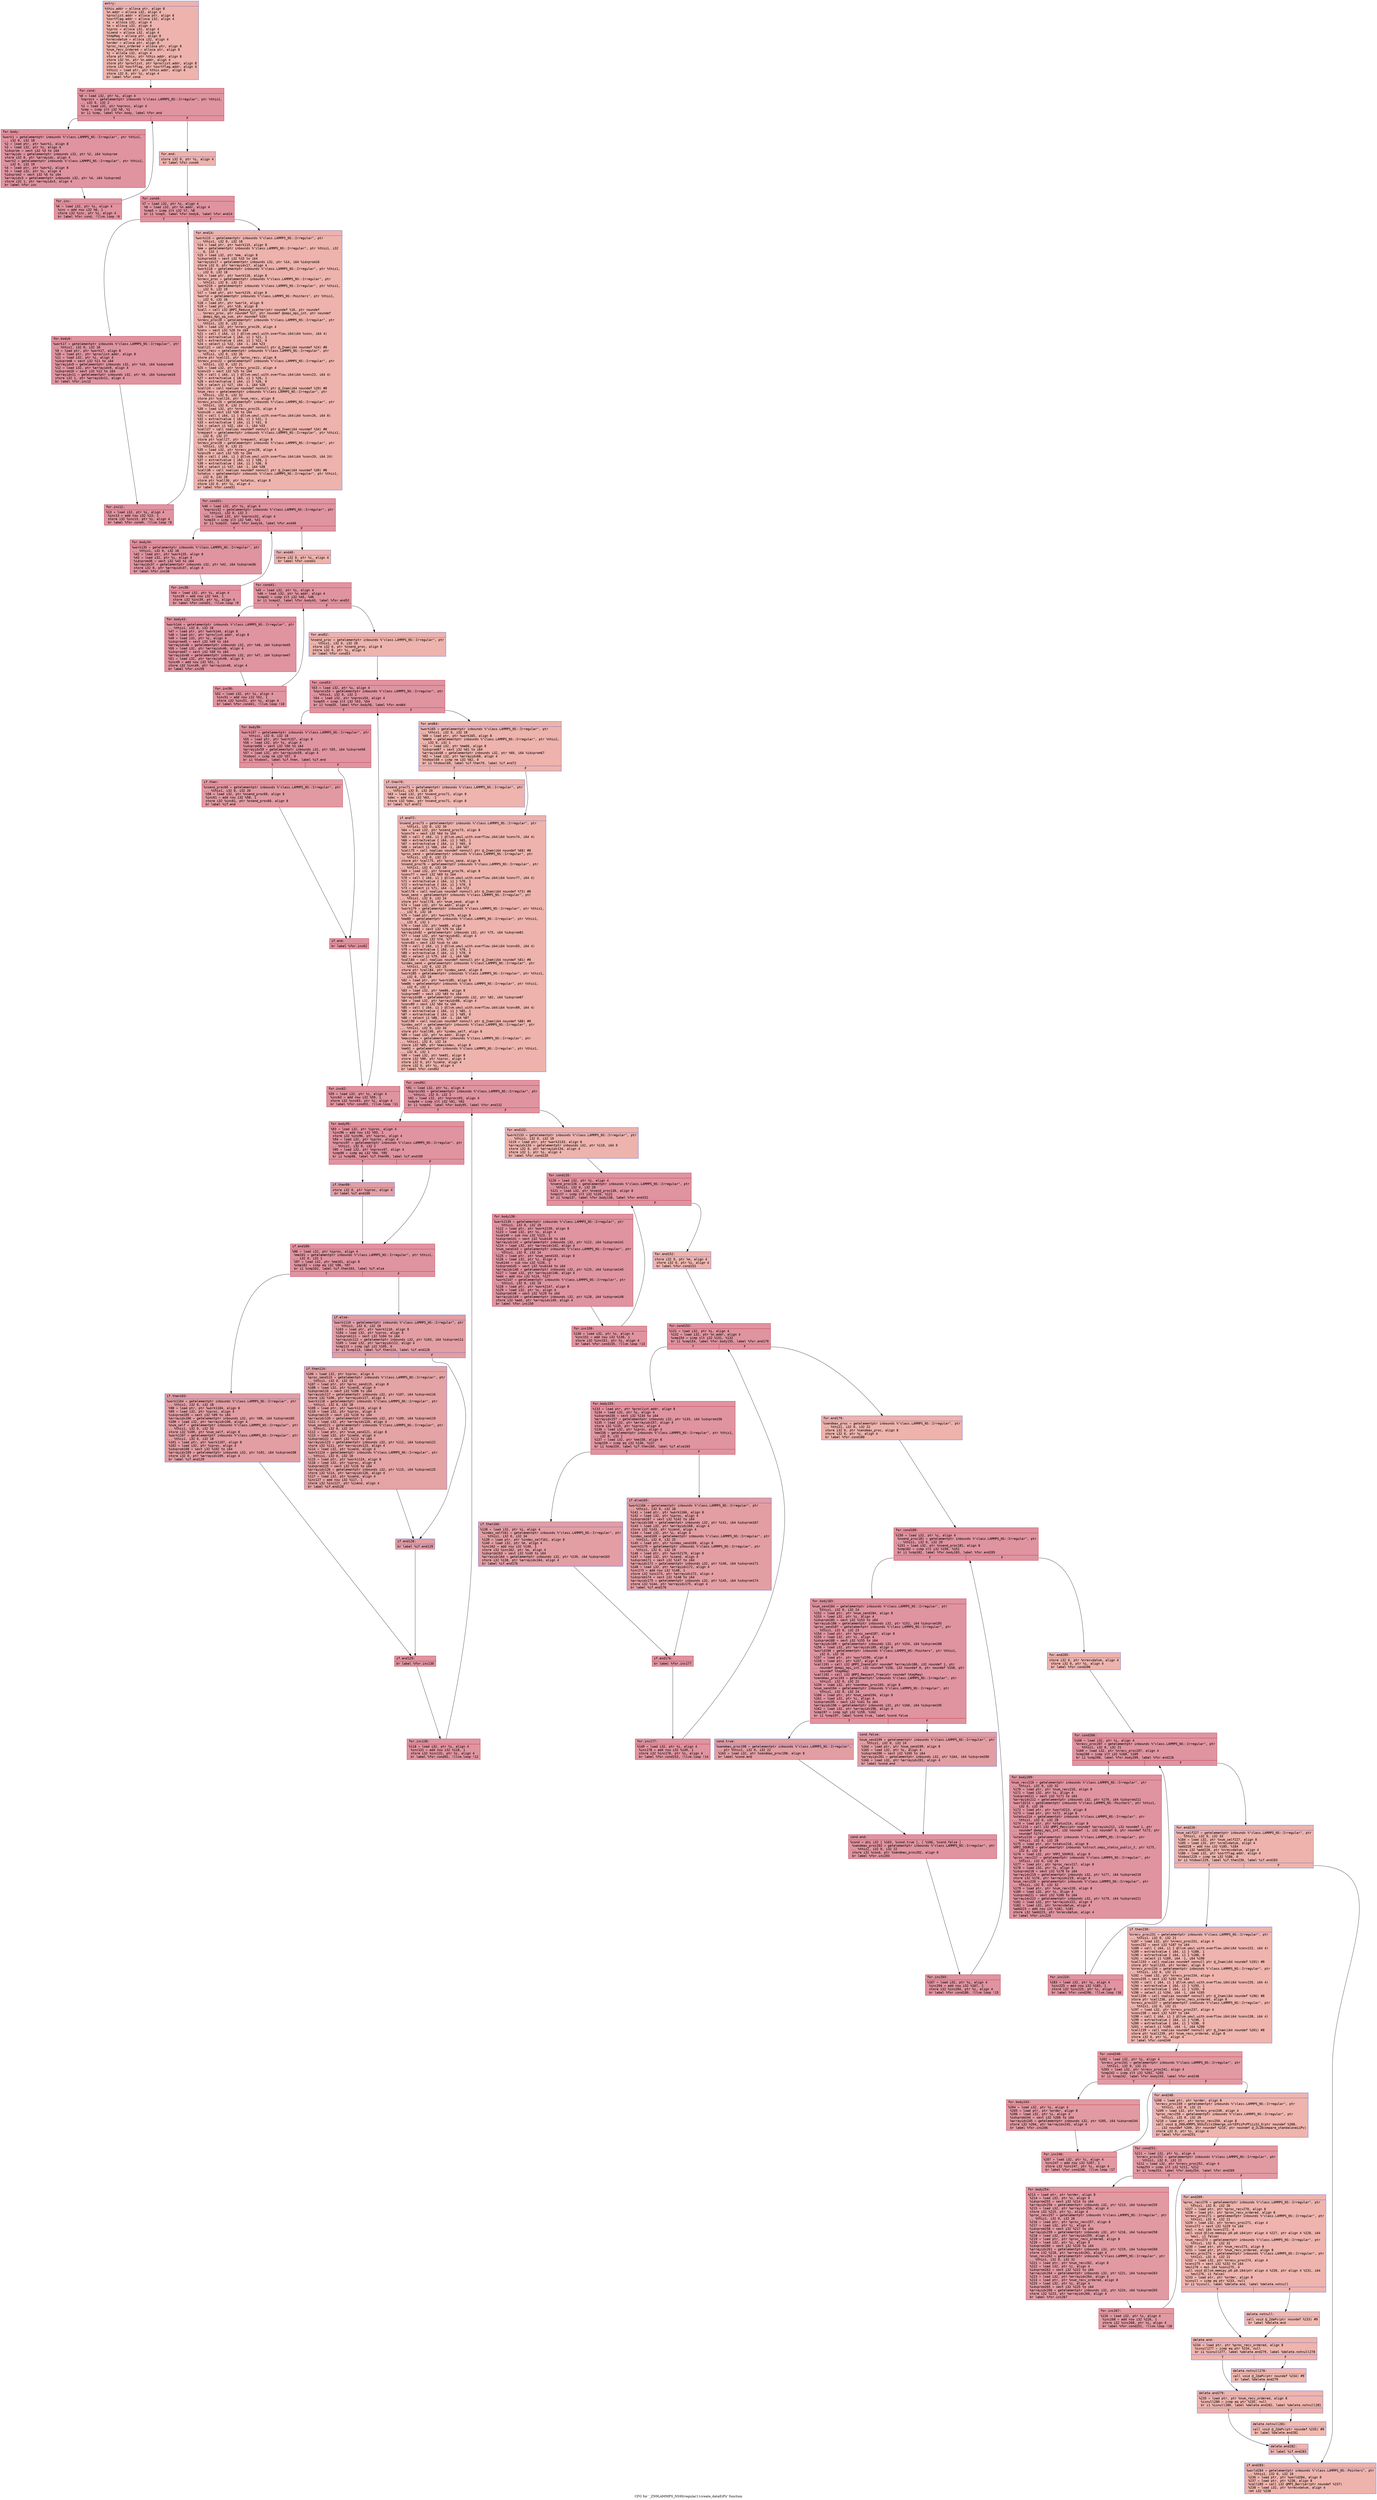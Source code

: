 digraph "CFG for '_ZN9LAMMPS_NS9Irregular11create_dataEiPii' function" {
	label="CFG for '_ZN9LAMMPS_NS9Irregular11create_dataEiPii' function";

	Node0x561dd3eb5b80 [shape=record,color="#3d50c3ff", style=filled, fillcolor="#d6524470" fontname="Courier",label="{entry:\l|  %this.addr = alloca ptr, align 8\l  %n.addr = alloca i32, align 4\l  %proclist.addr = alloca ptr, align 8\l  %sortflag.addr = alloca i32, align 4\l  %i = alloca i32, align 4\l  %m = alloca i32, align 4\l  %iproc = alloca i32, align 4\l  %isend = alloca i32, align 4\l  %tmpReq = alloca ptr, align 8\l  %nrecvdatum = alloca i32, align 4\l  %order = alloca ptr, align 8\l  %proc_recv_ordered = alloca ptr, align 8\l  %num_recv_ordered = alloca ptr, align 8\l  %j = alloca i32, align 4\l  store ptr %this, ptr %this.addr, align 8\l  store i32 %n, ptr %n.addr, align 4\l  store ptr %proclist, ptr %proclist.addr, align 8\l  store i32 %sortflag, ptr %sortflag.addr, align 4\l  %this1 = load ptr, ptr %this.addr, align 8\l  store i32 0, ptr %i, align 4\l  br label %for.cond\l}"];
	Node0x561dd3eb5b80 -> Node0x561dd3eb6700[tooltip="entry -> for.cond\nProbability 100.00%" ];
	Node0x561dd3eb6700 [shape=record,color="#b70d28ff", style=filled, fillcolor="#b70d2870" fontname="Courier",label="{for.cond:\l|  %0 = load i32, ptr %i, align 4\l  %nprocs = getelementptr inbounds %\"class.LAMMPS_NS::Irregular\", ptr %this1,\l... i32 0, i32 2\l  %1 = load i32, ptr %nprocs, align 4\l  %cmp = icmp slt i32 %0, %1\l  br i1 %cmp, label %for.body, label %for.end\l|{<s0>T|<s1>F}}"];
	Node0x561dd3eb6700:s0 -> Node0x561dd3eb6a80[tooltip="for.cond -> for.body\nProbability 96.88%" ];
	Node0x561dd3eb6700:s1 -> Node0x561dd3eb6ad0[tooltip="for.cond -> for.end\nProbability 3.12%" ];
	Node0x561dd3eb6a80 [shape=record,color="#b70d28ff", style=filled, fillcolor="#b70d2870" fontname="Courier",label="{for.body:\l|  %work1 = getelementptr inbounds %\"class.LAMMPS_NS::Irregular\", ptr %this1,\l... i32 0, i32 18\l  %2 = load ptr, ptr %work1, align 8\l  %3 = load i32, ptr %i, align 4\l  %idxprom = sext i32 %3 to i64\l  %arrayidx = getelementptr inbounds i32, ptr %2, i64 %idxprom\l  store i32 0, ptr %arrayidx, align 4\l  %work2 = getelementptr inbounds %\"class.LAMMPS_NS::Irregular\", ptr %this1,\l... i32 0, i32 19\l  %4 = load ptr, ptr %work2, align 8\l  %5 = load i32, ptr %i, align 4\l  %idxprom2 = sext i32 %5 to i64\l  %arrayidx3 = getelementptr inbounds i32, ptr %4, i64 %idxprom2\l  store i32 1, ptr %arrayidx3, align 4\l  br label %for.inc\l}"];
	Node0x561dd3eb6a80 -> Node0x561dd3eb7550[tooltip="for.body -> for.inc\nProbability 100.00%" ];
	Node0x561dd3eb7550 [shape=record,color="#b70d28ff", style=filled, fillcolor="#b70d2870" fontname="Courier",label="{for.inc:\l|  %6 = load i32, ptr %i, align 4\l  %inc = add nsw i32 %6, 1\l  store i32 %inc, ptr %i, align 4\l  br label %for.cond, !llvm.loop !6\l}"];
	Node0x561dd3eb7550 -> Node0x561dd3eb6700[tooltip="for.inc -> for.cond\nProbability 100.00%" ];
	Node0x561dd3eb6ad0 [shape=record,color="#3d50c3ff", style=filled, fillcolor="#d6524470" fontname="Courier",label="{for.end:\l|  store i32 0, ptr %i, align 4\l  br label %for.cond4\l}"];
	Node0x561dd3eb6ad0 -> Node0x561dd3eb7a20[tooltip="for.end -> for.cond4\nProbability 100.00%" ];
	Node0x561dd3eb7a20 [shape=record,color="#b70d28ff", style=filled, fillcolor="#b70d2870" fontname="Courier",label="{for.cond4:\l|  %7 = load i32, ptr %i, align 4\l  %8 = load i32, ptr %n.addr, align 4\l  %cmp5 = icmp slt i32 %7, %8\l  br i1 %cmp5, label %for.body6, label %for.end14\l|{<s0>T|<s1>F}}"];
	Node0x561dd3eb7a20:s0 -> Node0x561dd3eb7cc0[tooltip="for.cond4 -> for.body6\nProbability 96.88%" ];
	Node0x561dd3eb7a20:s1 -> Node0x561dd3eb7d40[tooltip="for.cond4 -> for.end14\nProbability 3.12%" ];
	Node0x561dd3eb7cc0 [shape=record,color="#b70d28ff", style=filled, fillcolor="#b70d2870" fontname="Courier",label="{for.body6:\l|  %work17 = getelementptr inbounds %\"class.LAMMPS_NS::Irregular\", ptr\l... %this1, i32 0, i32 18\l  %9 = load ptr, ptr %work17, align 8\l  %10 = load ptr, ptr %proclist.addr, align 8\l  %11 = load i32, ptr %i, align 4\l  %idxprom8 = sext i32 %11 to i64\l  %arrayidx9 = getelementptr inbounds i32, ptr %10, i64 %idxprom8\l  %12 = load i32, ptr %arrayidx9, align 4\l  %idxprom10 = sext i32 %12 to i64\l  %arrayidx11 = getelementptr inbounds i32, ptr %9, i64 %idxprom10\l  store i32 1, ptr %arrayidx11, align 4\l  br label %for.inc12\l}"];
	Node0x561dd3eb7cc0 -> Node0x561dd3eb84d0[tooltip="for.body6 -> for.inc12\nProbability 100.00%" ];
	Node0x561dd3eb84d0 [shape=record,color="#b70d28ff", style=filled, fillcolor="#b70d2870" fontname="Courier",label="{for.inc12:\l|  %13 = load i32, ptr %i, align 4\l  %inc13 = add nsw i32 %13, 1\l  store i32 %inc13, ptr %i, align 4\l  br label %for.cond4, !llvm.loop !8\l}"];
	Node0x561dd3eb84d0 -> Node0x561dd3eb7a20[tooltip="for.inc12 -> for.cond4\nProbability 100.00%" ];
	Node0x561dd3eb7d40 [shape=record,color="#3d50c3ff", style=filled, fillcolor="#d6524470" fontname="Courier",label="{for.end14:\l|  %work115 = getelementptr inbounds %\"class.LAMMPS_NS::Irregular\", ptr\l... %this1, i32 0, i32 18\l  %14 = load ptr, ptr %work115, align 8\l  %me = getelementptr inbounds %\"class.LAMMPS_NS::Irregular\", ptr %this1, i32\l... 0, i32 1\l  %15 = load i32, ptr %me, align 8\l  %idxprom16 = sext i32 %15 to i64\l  %arrayidx17 = getelementptr inbounds i32, ptr %14, i64 %idxprom16\l  store i32 0, ptr %arrayidx17, align 4\l  %work118 = getelementptr inbounds %\"class.LAMMPS_NS::Irregular\", ptr %this1,\l... i32 0, i32 18\l  %16 = load ptr, ptr %work118, align 8\l  %nrecv_proc = getelementptr inbounds %\"class.LAMMPS_NS::Irregular\", ptr\l... %this1, i32 0, i32 21\l  %work219 = getelementptr inbounds %\"class.LAMMPS_NS::Irregular\", ptr %this1,\l... i32 0, i32 19\l  %17 = load ptr, ptr %work219, align 8\l  %world = getelementptr inbounds %\"class.LAMMPS_NS::Pointers\", ptr %this1,\l... i32 0, i32 16\l  %18 = load ptr, ptr %world, align 8\l  %19 = load ptr, ptr %18, align 8\l  %call = call i32 @MPI_Reduce_scatter(ptr noundef %16, ptr noundef\l... %nrecv_proc, ptr noundef %17, ptr noundef @ompi_mpi_int, ptr noundef\l... @ompi_mpi_op_sum, ptr noundef %19)\l  %nrecv_proc20 = getelementptr inbounds %\"class.LAMMPS_NS::Irregular\", ptr\l... %this1, i32 0, i32 21\l  %20 = load i32, ptr %nrecv_proc20, align 4\l  %conv = sext i32 %20 to i64\l  %21 = call \{ i64, i1 \} @llvm.umul.with.overflow.i64(i64 %conv, i64 4)\l  %22 = extractvalue \{ i64, i1 \} %21, 1\l  %23 = extractvalue \{ i64, i1 \} %21, 0\l  %24 = select i1 %22, i64 -1, i64 %23\l  %call21 = call noalias noundef nonnull ptr @_Znam(i64 noundef %24) #8\l  %proc_recv = getelementptr inbounds %\"class.LAMMPS_NS::Irregular\", ptr\l... %this1, i32 0, i32 26\l  store ptr %call21, ptr %proc_recv, align 8\l  %nrecv_proc22 = getelementptr inbounds %\"class.LAMMPS_NS::Irregular\", ptr\l... %this1, i32 0, i32 21\l  %25 = load i32, ptr %nrecv_proc22, align 4\l  %conv23 = sext i32 %25 to i64\l  %26 = call \{ i64, i1 \} @llvm.umul.with.overflow.i64(i64 %conv23, i64 4)\l  %27 = extractvalue \{ i64, i1 \} %26, 1\l  %28 = extractvalue \{ i64, i1 \} %26, 0\l  %29 = select i1 %27, i64 -1, i64 %28\l  %call24 = call noalias noundef nonnull ptr @_Znam(i64 noundef %29) #8\l  %num_recv = getelementptr inbounds %\"class.LAMMPS_NS::Irregular\", ptr\l... %this1, i32 0, i32 32\l  store ptr %call24, ptr %num_recv, align 8\l  %nrecv_proc25 = getelementptr inbounds %\"class.LAMMPS_NS::Irregular\", ptr\l... %this1, i32 0, i32 21\l  %30 = load i32, ptr %nrecv_proc25, align 4\l  %conv26 = sext i32 %30 to i64\l  %31 = call \{ i64, i1 \} @llvm.umul.with.overflow.i64(i64 %conv26, i64 8)\l  %32 = extractvalue \{ i64, i1 \} %31, 1\l  %33 = extractvalue \{ i64, i1 \} %31, 0\l  %34 = select i1 %32, i64 -1, i64 %33\l  %call27 = call noalias noundef nonnull ptr @_Znam(i64 noundef %34) #8\l  %request = getelementptr inbounds %\"class.LAMMPS_NS::Irregular\", ptr %this1,\l... i32 0, i32 27\l  store ptr %call27, ptr %request, align 8\l  %nrecv_proc28 = getelementptr inbounds %\"class.LAMMPS_NS::Irregular\", ptr\l... %this1, i32 0, i32 21\l  %35 = load i32, ptr %nrecv_proc28, align 4\l  %conv29 = sext i32 %35 to i64\l  %36 = call \{ i64, i1 \} @llvm.umul.with.overflow.i64(i64 %conv29, i64 24)\l  %37 = extractvalue \{ i64, i1 \} %36, 1\l  %38 = extractvalue \{ i64, i1 \} %36, 0\l  %39 = select i1 %37, i64 -1, i64 %38\l  %call30 = call noalias noundef nonnull ptr @_Znam(i64 noundef %39) #8\l  %status = getelementptr inbounds %\"class.LAMMPS_NS::Irregular\", ptr %this1,\l... i32 0, i32 28\l  store ptr %call30, ptr %status, align 8\l  store i32 0, ptr %i, align 4\l  br label %for.cond31\l}"];
	Node0x561dd3eb7d40 -> Node0x561dd3ebb4a0[tooltip="for.end14 -> for.cond31\nProbability 100.00%" ];
	Node0x561dd3ebb4a0 [shape=record,color="#b70d28ff", style=filled, fillcolor="#b70d2870" fontname="Courier",label="{for.cond31:\l|  %40 = load i32, ptr %i, align 4\l  %nprocs32 = getelementptr inbounds %\"class.LAMMPS_NS::Irregular\", ptr\l... %this1, i32 0, i32 2\l  %41 = load i32, ptr %nprocs32, align 4\l  %cmp33 = icmp slt i32 %40, %41\l  br i1 %cmp33, label %for.body34, label %for.end40\l|{<s0>T|<s1>F}}"];
	Node0x561dd3ebb4a0:s0 -> Node0x561dd3ebb7d0[tooltip="for.cond31 -> for.body34\nProbability 96.88%" ];
	Node0x561dd3ebb4a0:s1 -> Node0x561dd3ebb850[tooltip="for.cond31 -> for.end40\nProbability 3.12%" ];
	Node0x561dd3ebb7d0 [shape=record,color="#b70d28ff", style=filled, fillcolor="#b70d2870" fontname="Courier",label="{for.body34:\l|  %work135 = getelementptr inbounds %\"class.LAMMPS_NS::Irregular\", ptr\l... %this1, i32 0, i32 18\l  %42 = load ptr, ptr %work135, align 8\l  %43 = load i32, ptr %i, align 4\l  %idxprom36 = sext i32 %43 to i64\l  %arrayidx37 = getelementptr inbounds i32, ptr %42, i64 %idxprom36\l  store i32 0, ptr %arrayidx37, align 4\l  br label %for.inc38\l}"];
	Node0x561dd3ebb7d0 -> Node0x561dd3ebbd70[tooltip="for.body34 -> for.inc38\nProbability 100.00%" ];
	Node0x561dd3ebbd70 [shape=record,color="#b70d28ff", style=filled, fillcolor="#b70d2870" fontname="Courier",label="{for.inc38:\l|  %44 = load i32, ptr %i, align 4\l  %inc39 = add nsw i32 %44, 1\l  store i32 %inc39, ptr %i, align 4\l  br label %for.cond31, !llvm.loop !9\l}"];
	Node0x561dd3ebbd70 -> Node0x561dd3ebb4a0[tooltip="for.inc38 -> for.cond31\nProbability 100.00%" ];
	Node0x561dd3ebb850 [shape=record,color="#3d50c3ff", style=filled, fillcolor="#d6524470" fontname="Courier",label="{for.end40:\l|  store i32 0, ptr %i, align 4\l  br label %for.cond41\l}"];
	Node0x561dd3ebb850 -> Node0x561dd3ebc290[tooltip="for.end40 -> for.cond41\nProbability 100.00%" ];
	Node0x561dd3ebc290 [shape=record,color="#b70d28ff", style=filled, fillcolor="#b70d2870" fontname="Courier",label="{for.cond41:\l|  %45 = load i32, ptr %i, align 4\l  %46 = load i32, ptr %n.addr, align 4\l  %cmp42 = icmp slt i32 %45, %46\l  br i1 %cmp42, label %for.body43, label %for.end52\l|{<s0>T|<s1>F}}"];
	Node0x561dd3ebc290:s0 -> Node0x561dd3ebc530[tooltip="for.cond41 -> for.body43\nProbability 96.88%" ];
	Node0x561dd3ebc290:s1 -> Node0x561dd3ebc5b0[tooltip="for.cond41 -> for.end52\nProbability 3.12%" ];
	Node0x561dd3ebc530 [shape=record,color="#b70d28ff", style=filled, fillcolor="#b70d2870" fontname="Courier",label="{for.body43:\l|  %work144 = getelementptr inbounds %\"class.LAMMPS_NS::Irregular\", ptr\l... %this1, i32 0, i32 18\l  %47 = load ptr, ptr %work144, align 8\l  %48 = load ptr, ptr %proclist.addr, align 8\l  %49 = load i32, ptr %i, align 4\l  %idxprom45 = sext i32 %49 to i64\l  %arrayidx46 = getelementptr inbounds i32, ptr %48, i64 %idxprom45\l  %50 = load i32, ptr %arrayidx46, align 4\l  %idxprom47 = sext i32 %50 to i64\l  %arrayidx48 = getelementptr inbounds i32, ptr %47, i64 %idxprom47\l  %51 = load i32, ptr %arrayidx48, align 4\l  %inc49 = add nsw i32 %51, 1\l  store i32 %inc49, ptr %arrayidx48, align 4\l  br label %for.inc50\l}"];
	Node0x561dd3ebc530 -> Node0x561dd3ebd620[tooltip="for.body43 -> for.inc50\nProbability 100.00%" ];
	Node0x561dd3ebd620 [shape=record,color="#b70d28ff", style=filled, fillcolor="#b70d2870" fontname="Courier",label="{for.inc50:\l|  %52 = load i32, ptr %i, align 4\l  %inc51 = add nsw i32 %52, 1\l  store i32 %inc51, ptr %i, align 4\l  br label %for.cond41, !llvm.loop !10\l}"];
	Node0x561dd3ebd620 -> Node0x561dd3ebc290[tooltip="for.inc50 -> for.cond41\nProbability 100.00%" ];
	Node0x561dd3ebc5b0 [shape=record,color="#3d50c3ff", style=filled, fillcolor="#d6524470" fontname="Courier",label="{for.end52:\l|  %nsend_proc = getelementptr inbounds %\"class.LAMMPS_NS::Irregular\", ptr\l... %this1, i32 0, i32 20\l  store i32 0, ptr %nsend_proc, align 8\l  store i32 0, ptr %i, align 4\l  br label %for.cond53\l}"];
	Node0x561dd3ebc5b0 -> Node0x561dd3ebdcd0[tooltip="for.end52 -> for.cond53\nProbability 100.00%" ];
	Node0x561dd3ebdcd0 [shape=record,color="#b70d28ff", style=filled, fillcolor="#b70d2870" fontname="Courier",label="{for.cond53:\l|  %53 = load i32, ptr %i, align 4\l  %nprocs54 = getelementptr inbounds %\"class.LAMMPS_NS::Irregular\", ptr\l... %this1, i32 0, i32 2\l  %54 = load i32, ptr %nprocs54, align 4\l  %cmp55 = icmp slt i32 %53, %54\l  br i1 %cmp55, label %for.body56, label %for.end64\l|{<s0>T|<s1>F}}"];
	Node0x561dd3ebdcd0:s0 -> Node0x561dd3ebe060[tooltip="for.cond53 -> for.body56\nProbability 96.88%" ];
	Node0x561dd3ebdcd0:s1 -> Node0x561dd3ebe0e0[tooltip="for.cond53 -> for.end64\nProbability 3.12%" ];
	Node0x561dd3ebe060 [shape=record,color="#b70d28ff", style=filled, fillcolor="#b70d2870" fontname="Courier",label="{for.body56:\l|  %work157 = getelementptr inbounds %\"class.LAMMPS_NS::Irregular\", ptr\l... %this1, i32 0, i32 18\l  %55 = load ptr, ptr %work157, align 8\l  %56 = load i32, ptr %i, align 4\l  %idxprom58 = sext i32 %56 to i64\l  %arrayidx59 = getelementptr inbounds i32, ptr %55, i64 %idxprom58\l  %57 = load i32, ptr %arrayidx59, align 4\l  %tobool = icmp ne i32 %57, 0\l  br i1 %tobool, label %if.then, label %if.end\l|{<s0>T|<s1>F}}"];
	Node0x561dd3ebe060:s0 -> Node0x561dd3eb9430[tooltip="for.body56 -> if.then\nProbability 62.50%" ];
	Node0x561dd3ebe060:s1 -> Node0x561dd3eb94a0[tooltip="for.body56 -> if.end\nProbability 37.50%" ];
	Node0x561dd3eb9430 [shape=record,color="#b70d28ff", style=filled, fillcolor="#bb1b2c70" fontname="Courier",label="{if.then:\l|  %nsend_proc60 = getelementptr inbounds %\"class.LAMMPS_NS::Irregular\", ptr\l... %this1, i32 0, i32 20\l  %58 = load i32, ptr %nsend_proc60, align 8\l  %inc61 = add nsw i32 %58, 1\l  store i32 %inc61, ptr %nsend_proc60, align 8\l  br label %if.end\l}"];
	Node0x561dd3eb9430 -> Node0x561dd3eb94a0[tooltip="if.then -> if.end\nProbability 100.00%" ];
	Node0x561dd3eb94a0 [shape=record,color="#b70d28ff", style=filled, fillcolor="#b70d2870" fontname="Courier",label="{if.end:\l|  br label %for.inc62\l}"];
	Node0x561dd3eb94a0 -> Node0x561dd3ebf160[tooltip="if.end -> for.inc62\nProbability 100.00%" ];
	Node0x561dd3ebf160 [shape=record,color="#b70d28ff", style=filled, fillcolor="#b70d2870" fontname="Courier",label="{for.inc62:\l|  %59 = load i32, ptr %i, align 4\l  %inc63 = add nsw i32 %59, 1\l  store i32 %inc63, ptr %i, align 4\l  br label %for.cond53, !llvm.loop !11\l}"];
	Node0x561dd3ebf160 -> Node0x561dd3ebdcd0[tooltip="for.inc62 -> for.cond53\nProbability 100.00%" ];
	Node0x561dd3ebe0e0 [shape=record,color="#3d50c3ff", style=filled, fillcolor="#d6524470" fontname="Courier",label="{for.end64:\l|  %work165 = getelementptr inbounds %\"class.LAMMPS_NS::Irregular\", ptr\l... %this1, i32 0, i32 18\l  %60 = load ptr, ptr %work165, align 8\l  %me66 = getelementptr inbounds %\"class.LAMMPS_NS::Irregular\", ptr %this1,\l... i32 0, i32 1\l  %61 = load i32, ptr %me66, align 8\l  %idxprom67 = sext i32 %61 to i64\l  %arrayidx68 = getelementptr inbounds i32, ptr %60, i64 %idxprom67\l  %62 = load i32, ptr %arrayidx68, align 4\l  %tobool69 = icmp ne i32 %62, 0\l  br i1 %tobool69, label %if.then70, label %if.end72\l|{<s0>T|<s1>F}}"];
	Node0x561dd3ebe0e0:s0 -> Node0x561dd3ebfb50[tooltip="for.end64 -> if.then70\nProbability 62.50%" ];
	Node0x561dd3ebe0e0:s1 -> Node0x561dd3ebfbd0[tooltip="for.end64 -> if.end72\nProbability 37.50%" ];
	Node0x561dd3ebfb50 [shape=record,color="#3d50c3ff", style=filled, fillcolor="#d8564670" fontname="Courier",label="{if.then70:\l|  %nsend_proc71 = getelementptr inbounds %\"class.LAMMPS_NS::Irregular\", ptr\l... %this1, i32 0, i32 20\l  %63 = load i32, ptr %nsend_proc71, align 8\l  %dec = add nsw i32 %63, -1\l  store i32 %dec, ptr %nsend_proc71, align 8\l  br label %if.end72\l}"];
	Node0x561dd3ebfb50 -> Node0x561dd3ebfbd0[tooltip="if.then70 -> if.end72\nProbability 100.00%" ];
	Node0x561dd3ebfbd0 [shape=record,color="#3d50c3ff", style=filled, fillcolor="#d6524470" fontname="Courier",label="{if.end72:\l|  %nsend_proc73 = getelementptr inbounds %\"class.LAMMPS_NS::Irregular\", ptr\l... %this1, i32 0, i32 20\l  %64 = load i32, ptr %nsend_proc73, align 8\l  %conv74 = sext i32 %64 to i64\l  %65 = call \{ i64, i1 \} @llvm.umul.with.overflow.i64(i64 %conv74, i64 4)\l  %66 = extractvalue \{ i64, i1 \} %65, 1\l  %67 = extractvalue \{ i64, i1 \} %65, 0\l  %68 = select i1 %66, i64 -1, i64 %67\l  %call75 = call noalias noundef nonnull ptr @_Znam(i64 noundef %68) #8\l  %proc_send = getelementptr inbounds %\"class.LAMMPS_NS::Irregular\", ptr\l... %this1, i32 0, i32 23\l  store ptr %call75, ptr %proc_send, align 8\l  %nsend_proc76 = getelementptr inbounds %\"class.LAMMPS_NS::Irregular\", ptr\l... %this1, i32 0, i32 20\l  %69 = load i32, ptr %nsend_proc76, align 8\l  %conv77 = sext i32 %69 to i64\l  %70 = call \{ i64, i1 \} @llvm.umul.with.overflow.i64(i64 %conv77, i64 4)\l  %71 = extractvalue \{ i64, i1 \} %70, 1\l  %72 = extractvalue \{ i64, i1 \} %70, 0\l  %73 = select i1 %71, i64 -1, i64 %72\l  %call78 = call noalias noundef nonnull ptr @_Znam(i64 noundef %73) #8\l  %num_send = getelementptr inbounds %\"class.LAMMPS_NS::Irregular\", ptr\l... %this1, i32 0, i32 24\l  store ptr %call78, ptr %num_send, align 8\l  %74 = load i32, ptr %n.addr, align 4\l  %work179 = getelementptr inbounds %\"class.LAMMPS_NS::Irregular\", ptr %this1,\l... i32 0, i32 18\l  %75 = load ptr, ptr %work179, align 8\l  %me80 = getelementptr inbounds %\"class.LAMMPS_NS::Irregular\", ptr %this1,\l... i32 0, i32 1\l  %76 = load i32, ptr %me80, align 8\l  %idxprom81 = sext i32 %76 to i64\l  %arrayidx82 = getelementptr inbounds i32, ptr %75, i64 %idxprom81\l  %77 = load i32, ptr %arrayidx82, align 4\l  %sub = sub nsw i32 %74, %77\l  %conv83 = sext i32 %sub to i64\l  %78 = call \{ i64, i1 \} @llvm.umul.with.overflow.i64(i64 %conv83, i64 4)\l  %79 = extractvalue \{ i64, i1 \} %78, 1\l  %80 = extractvalue \{ i64, i1 \} %78, 0\l  %81 = select i1 %79, i64 -1, i64 %80\l  %call84 = call noalias noundef nonnull ptr @_Znam(i64 noundef %81) #8\l  %index_send = getelementptr inbounds %\"class.LAMMPS_NS::Irregular\", ptr\l... %this1, i32 0, i32 25\l  store ptr %call84, ptr %index_send, align 8\l  %work185 = getelementptr inbounds %\"class.LAMMPS_NS::Irregular\", ptr %this1,\l... i32 0, i32 18\l  %82 = load ptr, ptr %work185, align 8\l  %me86 = getelementptr inbounds %\"class.LAMMPS_NS::Irregular\", ptr %this1,\l... i32 0, i32 1\l  %83 = load i32, ptr %me86, align 8\l  %idxprom87 = sext i32 %83 to i64\l  %arrayidx88 = getelementptr inbounds i32, ptr %82, i64 %idxprom87\l  %84 = load i32, ptr %arrayidx88, align 4\l  %conv89 = sext i32 %84 to i64\l  %85 = call \{ i64, i1 \} @llvm.umul.with.overflow.i64(i64 %conv89, i64 4)\l  %86 = extractvalue \{ i64, i1 \} %85, 1\l  %87 = extractvalue \{ i64, i1 \} %85, 0\l  %88 = select i1 %86, i64 -1, i64 %87\l  %call90 = call noalias noundef nonnull ptr @_Znam(i64 noundef %88) #8\l  %index_self = getelementptr inbounds %\"class.LAMMPS_NS::Irregular\", ptr\l... %this1, i32 0, i32 34\l  store ptr %call90, ptr %index_self, align 8\l  %89 = load i32, ptr %n.addr, align 4\l  %maxindex = getelementptr inbounds %\"class.LAMMPS_NS::Irregular\", ptr\l... %this1, i32 0, i32 14\l  store i32 %89, ptr %maxindex, align 8\l  %me91 = getelementptr inbounds %\"class.LAMMPS_NS::Irregular\", ptr %this1,\l... i32 0, i32 1\l  %90 = load i32, ptr %me91, align 8\l  store i32 %90, ptr %iproc, align 4\l  store i32 0, ptr %isend, align 4\l  store i32 0, ptr %i, align 4\l  br label %for.cond92\l}"];
	Node0x561dd3ebfbd0 -> Node0x561dd3ec2bb0[tooltip="if.end72 -> for.cond92\nProbability 100.00%" ];
	Node0x561dd3ec2bb0 [shape=record,color="#b70d28ff", style=filled, fillcolor="#b70d2870" fontname="Courier",label="{for.cond92:\l|  %91 = load i32, ptr %i, align 4\l  %nprocs93 = getelementptr inbounds %\"class.LAMMPS_NS::Irregular\", ptr\l... %this1, i32 0, i32 2\l  %92 = load i32, ptr %nprocs93, align 4\l  %cmp94 = icmp slt i32 %91, %92\l  br i1 %cmp94, label %for.body95, label %for.end132\l|{<s0>T|<s1>F}}"];
	Node0x561dd3ec2bb0:s0 -> Node0x561dd3ec2f40[tooltip="for.cond92 -> for.body95\nProbability 96.88%" ];
	Node0x561dd3ec2bb0:s1 -> Node0x561dd3ec2fc0[tooltip="for.cond92 -> for.end132\nProbability 3.12%" ];
	Node0x561dd3ec2f40 [shape=record,color="#b70d28ff", style=filled, fillcolor="#b70d2870" fontname="Courier",label="{for.body95:\l|  %93 = load i32, ptr %iproc, align 4\l  %inc96 = add nsw i32 %93, 1\l  store i32 %inc96, ptr %iproc, align 4\l  %94 = load i32, ptr %iproc, align 4\l  %nprocs97 = getelementptr inbounds %\"class.LAMMPS_NS::Irregular\", ptr\l... %this1, i32 0, i32 2\l  %95 = load i32, ptr %nprocs97, align 4\l  %cmp98 = icmp eq i32 %94, %95\l  br i1 %cmp98, label %if.then99, label %if.end100\l|{<s0>T|<s1>F}}"];
	Node0x561dd3ec2f40:s0 -> Node0x561dd3ebc8f0[tooltip="for.body95 -> if.then99\nProbability 50.00%" ];
	Node0x561dd3ec2f40:s1 -> Node0x561dd3ebc970[tooltip="for.body95 -> if.end100\nProbability 50.00%" ];
	Node0x561dd3ebc8f0 [shape=record,color="#3d50c3ff", style=filled, fillcolor="#be242e70" fontname="Courier",label="{if.then99:\l|  store i32 0, ptr %iproc, align 4\l  br label %if.end100\l}"];
	Node0x561dd3ebc8f0 -> Node0x561dd3ebc970[tooltip="if.then99 -> if.end100\nProbability 100.00%" ];
	Node0x561dd3ebc970 [shape=record,color="#b70d28ff", style=filled, fillcolor="#b70d2870" fontname="Courier",label="{if.end100:\l|  %96 = load i32, ptr %iproc, align 4\l  %me101 = getelementptr inbounds %\"class.LAMMPS_NS::Irregular\", ptr %this1,\l... i32 0, i32 1\l  %97 = load i32, ptr %me101, align 8\l  %cmp102 = icmp eq i32 %96, %97\l  br i1 %cmp102, label %if.then103, label %if.else\l|{<s0>T|<s1>F}}"];
	Node0x561dd3ebc970:s0 -> Node0x561dd3ebce40[tooltip="if.end100 -> if.then103\nProbability 50.00%" ];
	Node0x561dd3ebc970:s1 -> Node0x561dd3ebcec0[tooltip="if.end100 -> if.else\nProbability 50.00%" ];
	Node0x561dd3ebce40 [shape=record,color="#3d50c3ff", style=filled, fillcolor="#be242e70" fontname="Courier",label="{if.then103:\l|  %work1104 = getelementptr inbounds %\"class.LAMMPS_NS::Irregular\", ptr\l... %this1, i32 0, i32 18\l  %98 = load ptr, ptr %work1104, align 8\l  %99 = load i32, ptr %iproc, align 4\l  %idxprom105 = sext i32 %99 to i64\l  %arrayidx106 = getelementptr inbounds i32, ptr %98, i64 %idxprom105\l  %100 = load i32, ptr %arrayidx106, align 4\l  %num_self = getelementptr inbounds %\"class.LAMMPS_NS::Irregular\", ptr\l... %this1, i32 0, i32 33\l  store i32 %100, ptr %num_self, align 8\l  %work1107 = getelementptr inbounds %\"class.LAMMPS_NS::Irregular\", ptr\l... %this1, i32 0, i32 18\l  %101 = load ptr, ptr %work1107, align 8\l  %102 = load i32, ptr %iproc, align 4\l  %idxprom108 = sext i32 %102 to i64\l  %arrayidx109 = getelementptr inbounds i32, ptr %101, i64 %idxprom108\l  store i32 0, ptr %arrayidx109, align 4\l  br label %if.end129\l}"];
	Node0x561dd3ebce40 -> Node0x561dd3ec4dd0[tooltip="if.then103 -> if.end129\nProbability 100.00%" ];
	Node0x561dd3ebcec0 [shape=record,color="#3d50c3ff", style=filled, fillcolor="#be242e70" fontname="Courier",label="{if.else:\l|  %work1110 = getelementptr inbounds %\"class.LAMMPS_NS::Irregular\", ptr\l... %this1, i32 0, i32 18\l  %103 = load ptr, ptr %work1110, align 8\l  %104 = load i32, ptr %iproc, align 4\l  %idxprom111 = sext i32 %104 to i64\l  %arrayidx112 = getelementptr inbounds i32, ptr %103, i64 %idxprom111\l  %105 = load i32, ptr %arrayidx112, align 4\l  %cmp113 = icmp sgt i32 %105, 0\l  br i1 %cmp113, label %if.then114, label %if.end128\l|{<s0>T|<s1>F}}"];
	Node0x561dd3ebcec0:s0 -> Node0x561dd3ec5350[tooltip="if.else -> if.then114\nProbability 62.50%" ];
	Node0x561dd3ebcec0:s1 -> Node0x561dd3ec53d0[tooltip="if.else -> if.end128\nProbability 37.50%" ];
	Node0x561dd3ec5350 [shape=record,color="#3d50c3ff", style=filled, fillcolor="#c32e3170" fontname="Courier",label="{if.then114:\l|  %106 = load i32, ptr %iproc, align 4\l  %proc_send115 = getelementptr inbounds %\"class.LAMMPS_NS::Irregular\", ptr\l... %this1, i32 0, i32 23\l  %107 = load ptr, ptr %proc_send115, align 8\l  %108 = load i32, ptr %isend, align 4\l  %idxprom116 = sext i32 %108 to i64\l  %arrayidx117 = getelementptr inbounds i32, ptr %107, i64 %idxprom116\l  store i32 %106, ptr %arrayidx117, align 4\l  %work1118 = getelementptr inbounds %\"class.LAMMPS_NS::Irregular\", ptr\l... %this1, i32 0, i32 18\l  %109 = load ptr, ptr %work1118, align 8\l  %110 = load i32, ptr %iproc, align 4\l  %idxprom119 = sext i32 %110 to i64\l  %arrayidx120 = getelementptr inbounds i32, ptr %109, i64 %idxprom119\l  %111 = load i32, ptr %arrayidx120, align 4\l  %num_send121 = getelementptr inbounds %\"class.LAMMPS_NS::Irregular\", ptr\l... %this1, i32 0, i32 24\l  %112 = load ptr, ptr %num_send121, align 8\l  %113 = load i32, ptr %isend, align 4\l  %idxprom122 = sext i32 %113 to i64\l  %arrayidx123 = getelementptr inbounds i32, ptr %112, i64 %idxprom122\l  store i32 %111, ptr %arrayidx123, align 4\l  %114 = load i32, ptr %isend, align 4\l  %work1124 = getelementptr inbounds %\"class.LAMMPS_NS::Irregular\", ptr\l... %this1, i32 0, i32 18\l  %115 = load ptr, ptr %work1124, align 8\l  %116 = load i32, ptr %iproc, align 4\l  %idxprom125 = sext i32 %116 to i64\l  %arrayidx126 = getelementptr inbounds i32, ptr %115, i64 %idxprom125\l  store i32 %114, ptr %arrayidx126, align 4\l  %117 = load i32, ptr %isend, align 4\l  %inc127 = add nsw i32 %117, 1\l  store i32 %inc127, ptr %isend, align 4\l  br label %if.end128\l}"];
	Node0x561dd3ec5350 -> Node0x561dd3ec53d0[tooltip="if.then114 -> if.end128\nProbability 100.00%" ];
	Node0x561dd3ec53d0 [shape=record,color="#3d50c3ff", style=filled, fillcolor="#be242e70" fontname="Courier",label="{if.end128:\l|  br label %if.end129\l}"];
	Node0x561dd3ec53d0 -> Node0x561dd3ec4dd0[tooltip="if.end128 -> if.end129\nProbability 100.00%" ];
	Node0x561dd3ec4dd0 [shape=record,color="#b70d28ff", style=filled, fillcolor="#b70d2870" fontname="Courier",label="{if.end129:\l|  br label %for.inc130\l}"];
	Node0x561dd3ec4dd0 -> Node0x561dd3ec6890[tooltip="if.end129 -> for.inc130\nProbability 100.00%" ];
	Node0x561dd3ec6890 [shape=record,color="#b70d28ff", style=filled, fillcolor="#b70d2870" fontname="Courier",label="{for.inc130:\l|  %118 = load i32, ptr %i, align 4\l  %inc131 = add nsw i32 %118, 1\l  store i32 %inc131, ptr %i, align 4\l  br label %for.cond92, !llvm.loop !12\l}"];
	Node0x561dd3ec6890 -> Node0x561dd3ec2bb0[tooltip="for.inc130 -> for.cond92\nProbability 100.00%" ];
	Node0x561dd3ec2fc0 [shape=record,color="#3d50c3ff", style=filled, fillcolor="#d6524470" fontname="Courier",label="{for.end132:\l|  %work2133 = getelementptr inbounds %\"class.LAMMPS_NS::Irregular\", ptr\l... %this1, i32 0, i32 19\l  %119 = load ptr, ptr %work2133, align 8\l  %arrayidx134 = getelementptr inbounds i32, ptr %119, i64 0\l  store i32 0, ptr %arrayidx134, align 4\l  store i32 1, ptr %i, align 4\l  br label %for.cond135\l}"];
	Node0x561dd3ec2fc0 -> Node0x561dd3ec7090[tooltip="for.end132 -> for.cond135\nProbability 100.00%" ];
	Node0x561dd3ec7090 [shape=record,color="#b70d28ff", style=filled, fillcolor="#b70d2870" fontname="Courier",label="{for.cond135:\l|  %120 = load i32, ptr %i, align 4\l  %nsend_proc136 = getelementptr inbounds %\"class.LAMMPS_NS::Irregular\", ptr\l... %this1, i32 0, i32 20\l  %121 = load i32, ptr %nsend_proc136, align 8\l  %cmp137 = icmp slt i32 %120, %121\l  br i1 %cmp137, label %for.body138, label %for.end152\l|{<s0>T|<s1>F}}"];
	Node0x561dd3ec7090:s0 -> Node0x561dd3ec7420[tooltip="for.cond135 -> for.body138\nProbability 96.88%" ];
	Node0x561dd3ec7090:s1 -> Node0x561dd3ec74a0[tooltip="for.cond135 -> for.end152\nProbability 3.12%" ];
	Node0x561dd3ec7420 [shape=record,color="#b70d28ff", style=filled, fillcolor="#b70d2870" fontname="Courier",label="{for.body138:\l|  %work2139 = getelementptr inbounds %\"class.LAMMPS_NS::Irregular\", ptr\l... %this1, i32 0, i32 19\l  %122 = load ptr, ptr %work2139, align 8\l  %123 = load i32, ptr %i, align 4\l  %sub140 = sub nsw i32 %123, 1\l  %idxprom141 = sext i32 %sub140 to i64\l  %arrayidx142 = getelementptr inbounds i32, ptr %122, i64 %idxprom141\l  %124 = load i32, ptr %arrayidx142, align 4\l  %num_send143 = getelementptr inbounds %\"class.LAMMPS_NS::Irregular\", ptr\l... %this1, i32 0, i32 24\l  %125 = load ptr, ptr %num_send143, align 8\l  %126 = load i32, ptr %i, align 4\l  %sub144 = sub nsw i32 %126, 1\l  %idxprom145 = sext i32 %sub144 to i64\l  %arrayidx146 = getelementptr inbounds i32, ptr %125, i64 %idxprom145\l  %127 = load i32, ptr %arrayidx146, align 4\l  %add = add nsw i32 %124, %127\l  %work2147 = getelementptr inbounds %\"class.LAMMPS_NS::Irregular\", ptr\l... %this1, i32 0, i32 19\l  %128 = load ptr, ptr %work2147, align 8\l  %129 = load i32, ptr %i, align 4\l  %idxprom148 = sext i32 %129 to i64\l  %arrayidx149 = getelementptr inbounds i32, ptr %128, i64 %idxprom148\l  store i32 %add, ptr %arrayidx149, align 4\l  br label %for.inc150\l}"];
	Node0x561dd3ec7420 -> Node0x561dd3ebec90[tooltip="for.body138 -> for.inc150\nProbability 100.00%" ];
	Node0x561dd3ebec90 [shape=record,color="#b70d28ff", style=filled, fillcolor="#b70d2870" fontname="Courier",label="{for.inc150:\l|  %130 = load i32, ptr %i, align 4\l  %inc151 = add nsw i32 %130, 1\l  store i32 %inc151, ptr %i, align 4\l  br label %for.cond135, !llvm.loop !13\l}"];
	Node0x561dd3ebec90 -> Node0x561dd3ec7090[tooltip="for.inc150 -> for.cond135\nProbability 100.00%" ];
	Node0x561dd3ec74a0 [shape=record,color="#3d50c3ff", style=filled, fillcolor="#d6524470" fontname="Courier",label="{for.end152:\l|  store i32 0, ptr %m, align 4\l  store i32 0, ptr %i, align 4\l  br label %for.cond153\l}"];
	Node0x561dd3ec74a0 -> Node0x561dd3ec9560[tooltip="for.end152 -> for.cond153\nProbability 100.00%" ];
	Node0x561dd3ec9560 [shape=record,color="#b70d28ff", style=filled, fillcolor="#b70d2870" fontname="Courier",label="{for.cond153:\l|  %131 = load i32, ptr %i, align 4\l  %132 = load i32, ptr %n.addr, align 4\l  %cmp154 = icmp slt i32 %131, %132\l  br i1 %cmp154, label %for.body155, label %for.end179\l|{<s0>T|<s1>F}}"];
	Node0x561dd3ec9560:s0 -> Node0x561dd3ec9800[tooltip="for.cond153 -> for.body155\nProbability 96.88%" ];
	Node0x561dd3ec9560:s1 -> Node0x561dd3ec9880[tooltip="for.cond153 -> for.end179\nProbability 3.12%" ];
	Node0x561dd3ec9800 [shape=record,color="#b70d28ff", style=filled, fillcolor="#b70d2870" fontname="Courier",label="{for.body155:\l|  %133 = load ptr, ptr %proclist.addr, align 8\l  %134 = load i32, ptr %i, align 4\l  %idxprom156 = sext i32 %134 to i64\l  %arrayidx157 = getelementptr inbounds i32, ptr %133, i64 %idxprom156\l  %135 = load i32, ptr %arrayidx157, align 4\l  store i32 %135, ptr %iproc, align 4\l  %136 = load i32, ptr %iproc, align 4\l  %me158 = getelementptr inbounds %\"class.LAMMPS_NS::Irregular\", ptr %this1,\l... i32 0, i32 1\l  %137 = load i32, ptr %me158, align 8\l  %cmp159 = icmp eq i32 %136, %137\l  br i1 %cmp159, label %if.then160, label %if.else165\l|{<s0>T|<s1>F}}"];
	Node0x561dd3ec9800:s0 -> Node0x561dd3ec9fd0[tooltip="for.body155 -> if.then160\nProbability 50.00%" ];
	Node0x561dd3ec9800:s1 -> Node0x561dd3eca050[tooltip="for.body155 -> if.else165\nProbability 50.00%" ];
	Node0x561dd3ec9fd0 [shape=record,color="#3d50c3ff", style=filled, fillcolor="#be242e70" fontname="Courier",label="{if.then160:\l|  %138 = load i32, ptr %i, align 4\l  %index_self161 = getelementptr inbounds %\"class.LAMMPS_NS::Irregular\", ptr\l... %this1, i32 0, i32 34\l  %139 = load ptr, ptr %index_self161, align 8\l  %140 = load i32, ptr %m, align 4\l  %inc162 = add nsw i32 %140, 1\l  store i32 %inc162, ptr %m, align 4\l  %idxprom163 = sext i32 %140 to i64\l  %arrayidx164 = getelementptr inbounds i32, ptr %139, i64 %idxprom163\l  store i32 %138, ptr %arrayidx164, align 4\l  br label %if.end176\l}"];
	Node0x561dd3ec9fd0 -> Node0x561dd3eca750[tooltip="if.then160 -> if.end176\nProbability 100.00%" ];
	Node0x561dd3eca050 [shape=record,color="#3d50c3ff", style=filled, fillcolor="#be242e70" fontname="Courier",label="{if.else165:\l|  %work1166 = getelementptr inbounds %\"class.LAMMPS_NS::Irregular\", ptr\l... %this1, i32 0, i32 18\l  %141 = load ptr, ptr %work1166, align 8\l  %142 = load i32, ptr %iproc, align 4\l  %idxprom167 = sext i32 %142 to i64\l  %arrayidx168 = getelementptr inbounds i32, ptr %141, i64 %idxprom167\l  %143 = load i32, ptr %arrayidx168, align 4\l  store i32 %143, ptr %isend, align 4\l  %144 = load i32, ptr %i, align 4\l  %index_send169 = getelementptr inbounds %\"class.LAMMPS_NS::Irregular\", ptr\l... %this1, i32 0, i32 25\l  %145 = load ptr, ptr %index_send169, align 8\l  %work2170 = getelementptr inbounds %\"class.LAMMPS_NS::Irregular\", ptr\l... %this1, i32 0, i32 19\l  %146 = load ptr, ptr %work2170, align 8\l  %147 = load i32, ptr %isend, align 4\l  %idxprom171 = sext i32 %147 to i64\l  %arrayidx172 = getelementptr inbounds i32, ptr %146, i64 %idxprom171\l  %148 = load i32, ptr %arrayidx172, align 4\l  %inc173 = add nsw i32 %148, 1\l  store i32 %inc173, ptr %arrayidx172, align 4\l  %idxprom174 = sext i32 %148 to i64\l  %arrayidx175 = getelementptr inbounds i32, ptr %145, i64 %idxprom174\l  store i32 %144, ptr %arrayidx175, align 4\l  br label %if.end176\l}"];
	Node0x561dd3eca050 -> Node0x561dd3eca750[tooltip="if.else165 -> if.end176\nProbability 100.00%" ];
	Node0x561dd3eca750 [shape=record,color="#b70d28ff", style=filled, fillcolor="#b70d2870" fontname="Courier",label="{if.end176:\l|  br label %for.inc177\l}"];
	Node0x561dd3eca750 -> Node0x561dd3ecb660[tooltip="if.end176 -> for.inc177\nProbability 100.00%" ];
	Node0x561dd3ecb660 [shape=record,color="#b70d28ff", style=filled, fillcolor="#b70d2870" fontname="Courier",label="{for.inc177:\l|  %149 = load i32, ptr %i, align 4\l  %inc178 = add nsw i32 %149, 1\l  store i32 %inc178, ptr %i, align 4\l  br label %for.cond153, !llvm.loop !14\l}"];
	Node0x561dd3ecb660 -> Node0x561dd3ec9560[tooltip="for.inc177 -> for.cond153\nProbability 100.00%" ];
	Node0x561dd3ec9880 [shape=record,color="#3d50c3ff", style=filled, fillcolor="#d6524470" fontname="Courier",label="{for.end179:\l|  %sendmax_proc = getelementptr inbounds %\"class.LAMMPS_NS::Irregular\", ptr\l... %this1, i32 0, i32 22\l  store i32 0, ptr %sendmax_proc, align 8\l  store i32 0, ptr %i, align 4\l  br label %for.cond180\l}"];
	Node0x561dd3ec9880 -> Node0x561dd3e81ab0[tooltip="for.end179 -> for.cond180\nProbability 100.00%" ];
	Node0x561dd3e81ab0 [shape=record,color="#b70d28ff", style=filled, fillcolor="#b70d2870" fontname="Courier",label="{for.cond180:\l|  %150 = load i32, ptr %i, align 4\l  %nsend_proc181 = getelementptr inbounds %\"class.LAMMPS_NS::Irregular\", ptr\l... %this1, i32 0, i32 20\l  %151 = load i32, ptr %nsend_proc181, align 8\l  %cmp182 = icmp slt i32 %150, %151\l  br i1 %cmp182, label %for.body183, label %for.end205\l|{<s0>T|<s1>F}}"];
	Node0x561dd3e81ab0:s0 -> Node0x561dd3e81e40[tooltip="for.cond180 -> for.body183\nProbability 96.88%" ];
	Node0x561dd3e81ab0:s1 -> Node0x561dd3e81ec0[tooltip="for.cond180 -> for.end205\nProbability 3.12%" ];
	Node0x561dd3e81e40 [shape=record,color="#b70d28ff", style=filled, fillcolor="#b70d2870" fontname="Courier",label="{for.body183:\l|  %num_send184 = getelementptr inbounds %\"class.LAMMPS_NS::Irregular\", ptr\l... %this1, i32 0, i32 24\l  %152 = load ptr, ptr %num_send184, align 8\l  %153 = load i32, ptr %i, align 4\l  %idxprom185 = sext i32 %153 to i64\l  %arrayidx186 = getelementptr inbounds i32, ptr %152, i64 %idxprom185\l  %proc_send187 = getelementptr inbounds %\"class.LAMMPS_NS::Irregular\", ptr\l... %this1, i32 0, i32 23\l  %154 = load ptr, ptr %proc_send187, align 8\l  %155 = load i32, ptr %i, align 4\l  %idxprom188 = sext i32 %155 to i64\l  %arrayidx189 = getelementptr inbounds i32, ptr %154, i64 %idxprom188\l  %156 = load i32, ptr %arrayidx189, align 4\l  %world190 = getelementptr inbounds %\"class.LAMMPS_NS::Pointers\", ptr %this1,\l... i32 0, i32 16\l  %157 = load ptr, ptr %world190, align 8\l  %158 = load ptr, ptr %157, align 8\l  %call191 = call i32 @MPI_Isend(ptr noundef %arrayidx186, i32 noundef 1, ptr\l... noundef @ompi_mpi_int, i32 noundef %156, i32 noundef 0, ptr noundef %158, ptr\l... noundef %tmpReq)\l  %call192 = call i32 @MPI_Request_free(ptr noundef %tmpReq)\l  %sendmax_proc193 = getelementptr inbounds %\"class.LAMMPS_NS::Irregular\", ptr\l... %this1, i32 0, i32 22\l  %159 = load i32, ptr %sendmax_proc193, align 8\l  %num_send194 = getelementptr inbounds %\"class.LAMMPS_NS::Irregular\", ptr\l... %this1, i32 0, i32 24\l  %160 = load ptr, ptr %num_send194, align 8\l  %161 = load i32, ptr %i, align 4\l  %idxprom195 = sext i32 %161 to i64\l  %arrayidx196 = getelementptr inbounds i32, ptr %160, i64 %idxprom195\l  %162 = load i32, ptr %arrayidx196, align 4\l  %cmp197 = icmp sgt i32 %159, %162\l  br i1 %cmp197, label %cond.true, label %cond.false\l|{<s0>T|<s1>F}}"];
	Node0x561dd3e81e40:s0 -> Node0x561dd3e83200[tooltip="for.body183 -> cond.true\nProbability 50.00%" ];
	Node0x561dd3e81e40:s1 -> Node0x561dd3e83280[tooltip="for.body183 -> cond.false\nProbability 50.00%" ];
	Node0x561dd3e83200 [shape=record,color="#3d50c3ff", style=filled, fillcolor="#be242e70" fontname="Courier",label="{cond.true:\l|  %sendmax_proc198 = getelementptr inbounds %\"class.LAMMPS_NS::Irregular\",\l... ptr %this1, i32 0, i32 22\l  %163 = load i32, ptr %sendmax_proc198, align 8\l  br label %cond.end\l}"];
	Node0x561dd3e83200 -> Node0x561dd3e83550[tooltip="cond.true -> cond.end\nProbability 100.00%" ];
	Node0x561dd3e83280 [shape=record,color="#3d50c3ff", style=filled, fillcolor="#be242e70" fontname="Courier",label="{cond.false:\l|  %num_send199 = getelementptr inbounds %\"class.LAMMPS_NS::Irregular\", ptr\l... %this1, i32 0, i32 24\l  %164 = load ptr, ptr %num_send199, align 8\l  %165 = load i32, ptr %i, align 4\l  %idxprom200 = sext i32 %165 to i64\l  %arrayidx201 = getelementptr inbounds i32, ptr %164, i64 %idxprom200\l  %166 = load i32, ptr %arrayidx201, align 4\l  br label %cond.end\l}"];
	Node0x561dd3e83280 -> Node0x561dd3e83550[tooltip="cond.false -> cond.end\nProbability 100.00%" ];
	Node0x561dd3e83550 [shape=record,color="#b70d28ff", style=filled, fillcolor="#b70d2870" fontname="Courier",label="{cond.end:\l|  %cond = phi i32 [ %163, %cond.true ], [ %166, %cond.false ]\l  %sendmax_proc202 = getelementptr inbounds %\"class.LAMMPS_NS::Irregular\", ptr\l... %this1, i32 0, i32 22\l  store i32 %cond, ptr %sendmax_proc202, align 8\l  br label %for.inc203\l}"];
	Node0x561dd3e83550 -> Node0x561dd3e83c40[tooltip="cond.end -> for.inc203\nProbability 100.00%" ];
	Node0x561dd3e83c40 [shape=record,color="#b70d28ff", style=filled, fillcolor="#b70d2870" fontname="Courier",label="{for.inc203:\l|  %167 = load i32, ptr %i, align 4\l  %inc204 = add nsw i32 %167, 1\l  store i32 %inc204, ptr %i, align 4\l  br label %for.cond180, !llvm.loop !15\l}"];
	Node0x561dd3e83c40 -> Node0x561dd3e81ab0[tooltip="for.inc203 -> for.cond180\nProbability 100.00%" ];
	Node0x561dd3e81ec0 [shape=record,color="#3d50c3ff", style=filled, fillcolor="#d6524470" fontname="Courier",label="{for.end205:\l|  store i32 0, ptr %nrecvdatum, align 4\l  store i32 0, ptr %i, align 4\l  br label %for.cond206\l}"];
	Node0x561dd3e81ec0 -> Node0x561dd3e841d0[tooltip="for.end205 -> for.cond206\nProbability 100.00%" ];
	Node0x561dd3e841d0 [shape=record,color="#b70d28ff", style=filled, fillcolor="#b70d2870" fontname="Courier",label="{for.cond206:\l|  %168 = load i32, ptr %i, align 4\l  %nrecv_proc207 = getelementptr inbounds %\"class.LAMMPS_NS::Irregular\", ptr\l... %this1, i32 0, i32 21\l  %169 = load i32, ptr %nrecv_proc207, align 4\l  %cmp208 = icmp slt i32 %168, %169\l  br i1 %cmp208, label %for.body209, label %for.end226\l|{<s0>T|<s1>F}}"];
	Node0x561dd3e841d0:s0 -> Node0x561dd3e84560[tooltip="for.cond206 -> for.body209\nProbability 96.88%" ];
	Node0x561dd3e841d0:s1 -> Node0x561dd3e845e0[tooltip="for.cond206 -> for.end226\nProbability 3.12%" ];
	Node0x561dd3e84560 [shape=record,color="#b70d28ff", style=filled, fillcolor="#b70d2870" fontname="Courier",label="{for.body209:\l|  %num_recv210 = getelementptr inbounds %\"class.LAMMPS_NS::Irregular\", ptr\l... %this1, i32 0, i32 32\l  %170 = load ptr, ptr %num_recv210, align 8\l  %171 = load i32, ptr %i, align 4\l  %idxprom211 = sext i32 %171 to i64\l  %arrayidx212 = getelementptr inbounds i32, ptr %170, i64 %idxprom211\l  %world213 = getelementptr inbounds %\"class.LAMMPS_NS::Pointers\", ptr %this1,\l... i32 0, i32 16\l  %172 = load ptr, ptr %world213, align 8\l  %173 = load ptr, ptr %172, align 8\l  %status214 = getelementptr inbounds %\"class.LAMMPS_NS::Irregular\", ptr\l... %this1, i32 0, i32 28\l  %174 = load ptr, ptr %status214, align 8\l  %call215 = call i32 @MPI_Recv(ptr noundef %arrayidx212, i32 noundef 1, ptr\l... noundef @ompi_mpi_int, i32 noundef -1, i32 noundef 0, ptr noundef %173, ptr\l... noundef %174)\l  %status216 = getelementptr inbounds %\"class.LAMMPS_NS::Irregular\", ptr\l... %this1, i32 0, i32 28\l  %175 = load ptr, ptr %status216, align 8\l  %MPI_SOURCE = getelementptr inbounds %struct.ompi_status_public_t, ptr %175,\l... i32 0, i32 0\l  %176 = load i32, ptr %MPI_SOURCE, align 8\l  %proc_recv217 = getelementptr inbounds %\"class.LAMMPS_NS::Irregular\", ptr\l... %this1, i32 0, i32 26\l  %177 = load ptr, ptr %proc_recv217, align 8\l  %178 = load i32, ptr %i, align 4\l  %idxprom218 = sext i32 %178 to i64\l  %arrayidx219 = getelementptr inbounds i32, ptr %177, i64 %idxprom218\l  store i32 %176, ptr %arrayidx219, align 4\l  %num_recv220 = getelementptr inbounds %\"class.LAMMPS_NS::Irregular\", ptr\l... %this1, i32 0, i32 32\l  %179 = load ptr, ptr %num_recv220, align 8\l  %180 = load i32, ptr %i, align 4\l  %idxprom221 = sext i32 %180 to i64\l  %arrayidx222 = getelementptr inbounds i32, ptr %179, i64 %idxprom221\l  %181 = load i32, ptr %arrayidx222, align 4\l  %182 = load i32, ptr %nrecvdatum, align 4\l  %add223 = add nsw i32 %182, %181\l  store i32 %add223, ptr %nrecvdatum, align 4\l  br label %for.inc224\l}"];
	Node0x561dd3e84560 -> Node0x561dd3e85c30[tooltip="for.body209 -> for.inc224\nProbability 100.00%" ];
	Node0x561dd3e85c30 [shape=record,color="#b70d28ff", style=filled, fillcolor="#b70d2870" fontname="Courier",label="{for.inc224:\l|  %183 = load i32, ptr %i, align 4\l  %inc225 = add nsw i32 %183, 1\l  store i32 %inc225, ptr %i, align 4\l  br label %for.cond206, !llvm.loop !16\l}"];
	Node0x561dd3e85c30 -> Node0x561dd3e841d0[tooltip="for.inc224 -> for.cond206\nProbability 100.00%" ];
	Node0x561dd3e845e0 [shape=record,color="#3d50c3ff", style=filled, fillcolor="#d6524470" fontname="Courier",label="{for.end226:\l|  %num_self227 = getelementptr inbounds %\"class.LAMMPS_NS::Irregular\", ptr\l... %this1, i32 0, i32 33\l  %184 = load i32, ptr %num_self227, align 8\l  %185 = load i32, ptr %nrecvdatum, align 4\l  %add228 = add nsw i32 %185, %184\l  store i32 %add228, ptr %nrecvdatum, align 4\l  %186 = load i32, ptr %sortflag.addr, align 4\l  %tobool229 = icmp ne i32 %186, 0\l  br i1 %tobool229, label %if.then230, label %if.end283\l|{<s0>T|<s1>F}}"];
	Node0x561dd3e845e0:s0 -> Node0x561dd3e86530[tooltip="for.end226 -> if.then230\nProbability 62.50%" ];
	Node0x561dd3e845e0:s1 -> Node0x561dd3e865b0[tooltip="for.end226 -> if.end283\nProbability 37.50%" ];
	Node0x561dd3e86530 [shape=record,color="#3d50c3ff", style=filled, fillcolor="#d8564670" fontname="Courier",label="{if.then230:\l|  %nrecv_proc231 = getelementptr inbounds %\"class.LAMMPS_NS::Irregular\", ptr\l... %this1, i32 0, i32 21\l  %187 = load i32, ptr %nrecv_proc231, align 4\l  %conv232 = sext i32 %187 to i64\l  %188 = call \{ i64, i1 \} @llvm.umul.with.overflow.i64(i64 %conv232, i64 4)\l  %189 = extractvalue \{ i64, i1 \} %188, 1\l  %190 = extractvalue \{ i64, i1 \} %188, 0\l  %191 = select i1 %189, i64 -1, i64 %190\l  %call233 = call noalias noundef nonnull ptr @_Znam(i64 noundef %191) #8\l  store ptr %call233, ptr %order, align 8\l  %nrecv_proc234 = getelementptr inbounds %\"class.LAMMPS_NS::Irregular\", ptr\l... %this1, i32 0, i32 21\l  %192 = load i32, ptr %nrecv_proc234, align 4\l  %conv235 = sext i32 %192 to i64\l  %193 = call \{ i64, i1 \} @llvm.umul.with.overflow.i64(i64 %conv235, i64 4)\l  %194 = extractvalue \{ i64, i1 \} %193, 1\l  %195 = extractvalue \{ i64, i1 \} %193, 0\l  %196 = select i1 %194, i64 -1, i64 %195\l  %call236 = call noalias noundef nonnull ptr @_Znam(i64 noundef %196) #8\l  store ptr %call236, ptr %proc_recv_ordered, align 8\l  %nrecv_proc237 = getelementptr inbounds %\"class.LAMMPS_NS::Irregular\", ptr\l... %this1, i32 0, i32 21\l  %197 = load i32, ptr %nrecv_proc237, align 4\l  %conv238 = sext i32 %197 to i64\l  %198 = call \{ i64, i1 \} @llvm.umul.with.overflow.i64(i64 %conv238, i64 4)\l  %199 = extractvalue \{ i64, i1 \} %198, 1\l  %200 = extractvalue \{ i64, i1 \} %198, 0\l  %201 = select i1 %199, i64 -1, i64 %200\l  %call239 = call noalias noundef nonnull ptr @_Znam(i64 noundef %201) #8\l  store ptr %call239, ptr %num_recv_ordered, align 8\l  store i32 0, ptr %i, align 4\l  br label %for.cond240\l}"];
	Node0x561dd3e86530 -> Node0x561dd3ec3c20[tooltip="if.then230 -> for.cond240\nProbability 100.00%" ];
	Node0x561dd3ec3c20 [shape=record,color="#b70d28ff", style=filled, fillcolor="#bb1b2c70" fontname="Courier",label="{for.cond240:\l|  %202 = load i32, ptr %i, align 4\l  %nrecv_proc241 = getelementptr inbounds %\"class.LAMMPS_NS::Irregular\", ptr\l... %this1, i32 0, i32 21\l  %203 = load i32, ptr %nrecv_proc241, align 4\l  %cmp242 = icmp slt i32 %202, %203\l  br i1 %cmp242, label %for.body243, label %for.end248\l|{<s0>T|<s1>F}}"];
	Node0x561dd3ec3c20:s0 -> Node0x561dd3ec3f50[tooltip="for.cond240 -> for.body243\nProbability 96.88%" ];
	Node0x561dd3ec3c20:s1 -> Node0x561dd3ec3fd0[tooltip="for.cond240 -> for.end248\nProbability 3.12%" ];
	Node0x561dd3ec3f50 [shape=record,color="#b70d28ff", style=filled, fillcolor="#bb1b2c70" fontname="Courier",label="{for.body243:\l|  %204 = load i32, ptr %i, align 4\l  %205 = load ptr, ptr %order, align 8\l  %206 = load i32, ptr %i, align 4\l  %idxprom244 = sext i32 %206 to i64\l  %arrayidx245 = getelementptr inbounds i32, ptr %205, i64 %idxprom244\l  store i32 %204, ptr %arrayidx245, align 4\l  br label %for.inc246\l}"];
	Node0x561dd3ec3f50 -> Node0x561dd3edb6f0[tooltip="for.body243 -> for.inc246\nProbability 100.00%" ];
	Node0x561dd3edb6f0 [shape=record,color="#b70d28ff", style=filled, fillcolor="#bb1b2c70" fontname="Courier",label="{for.inc246:\l|  %207 = load i32, ptr %i, align 4\l  %inc247 = add nsw i32 %207, 1\l  store i32 %inc247, ptr %i, align 4\l  br label %for.cond240, !llvm.loop !17\l}"];
	Node0x561dd3edb6f0 -> Node0x561dd3ec3c20[tooltip="for.inc246 -> for.cond240\nProbability 100.00%" ];
	Node0x561dd3ec3fd0 [shape=record,color="#3d50c3ff", style=filled, fillcolor="#d8564670" fontname="Courier",label="{for.end248:\l|  %208 = load ptr, ptr %order, align 8\l  %nrecv_proc249 = getelementptr inbounds %\"class.LAMMPS_NS::Irregular\", ptr\l... %this1, i32 0, i32 21\l  %209 = load i32, ptr %nrecv_proc249, align 4\l  %proc_recv250 = getelementptr inbounds %\"class.LAMMPS_NS::Irregular\", ptr\l... %this1, i32 0, i32 26\l  %210 = load ptr, ptr %proc_recv250, align 8\l  call void @_ZN9LAMMPS_NS5utils10merge_sortEPiiPvPFiiiS2_E(ptr noundef %208,\l... i32 noundef %209, ptr noundef %210, ptr noundef @_ZL18compare_standaloneiiPv)\l  store i32 0, ptr %i, align 4\l  br label %for.cond251\l}"];
	Node0x561dd3ec3fd0 -> Node0x561dd3edc1b0[tooltip="for.end248 -> for.cond251\nProbability 100.00%" ];
	Node0x561dd3edc1b0 [shape=record,color="#b70d28ff", style=filled, fillcolor="#bb1b2c70" fontname="Courier",label="{for.cond251:\l|  %211 = load i32, ptr %i, align 4\l  %nrecv_proc252 = getelementptr inbounds %\"class.LAMMPS_NS::Irregular\", ptr\l... %this1, i32 0, i32 21\l  %212 = load i32, ptr %nrecv_proc252, align 4\l  %cmp253 = icmp slt i32 %211, %212\l  br i1 %cmp253, label %for.body254, label %for.end269\l|{<s0>T|<s1>F}}"];
	Node0x561dd3edc1b0:s0 -> Node0x561dd3edc4c0[tooltip="for.cond251 -> for.body254\nProbability 96.88%" ];
	Node0x561dd3edc1b0:s1 -> Node0x561dd3edc540[tooltip="for.cond251 -> for.end269\nProbability 3.12%" ];
	Node0x561dd3edc4c0 [shape=record,color="#b70d28ff", style=filled, fillcolor="#bb1b2c70" fontname="Courier",label="{for.body254:\l|  %213 = load ptr, ptr %order, align 8\l  %214 = load i32, ptr %i, align 4\l  %idxprom255 = sext i32 %214 to i64\l  %arrayidx256 = getelementptr inbounds i32, ptr %213, i64 %idxprom255\l  %215 = load i32, ptr %arrayidx256, align 4\l  store i32 %215, ptr %j, align 4\l  %proc_recv257 = getelementptr inbounds %\"class.LAMMPS_NS::Irregular\", ptr\l... %this1, i32 0, i32 26\l  %216 = load ptr, ptr %proc_recv257, align 8\l  %217 = load i32, ptr %j, align 4\l  %idxprom258 = sext i32 %217 to i64\l  %arrayidx259 = getelementptr inbounds i32, ptr %216, i64 %idxprom258\l  %218 = load i32, ptr %arrayidx259, align 4\l  %219 = load ptr, ptr %proc_recv_ordered, align 8\l  %220 = load i32, ptr %i, align 4\l  %idxprom260 = sext i32 %220 to i64\l  %arrayidx261 = getelementptr inbounds i32, ptr %219, i64 %idxprom260\l  store i32 %218, ptr %arrayidx261, align 4\l  %num_recv262 = getelementptr inbounds %\"class.LAMMPS_NS::Irregular\", ptr\l... %this1, i32 0, i32 32\l  %221 = load ptr, ptr %num_recv262, align 8\l  %222 = load i32, ptr %j, align 4\l  %idxprom263 = sext i32 %222 to i64\l  %arrayidx264 = getelementptr inbounds i32, ptr %221, i64 %idxprom263\l  %223 = load i32, ptr %arrayidx264, align 4\l  %224 = load ptr, ptr %num_recv_ordered, align 8\l  %225 = load i32, ptr %i, align 4\l  %idxprom265 = sext i32 %225 to i64\l  %arrayidx266 = getelementptr inbounds i32, ptr %224, i64 %idxprom265\l  store i32 %223, ptr %arrayidx266, align 4\l  br label %for.inc267\l}"];
	Node0x561dd3edc4c0 -> Node0x561dd3edd7e0[tooltip="for.body254 -> for.inc267\nProbability 100.00%" ];
	Node0x561dd3edd7e0 [shape=record,color="#b70d28ff", style=filled, fillcolor="#bb1b2c70" fontname="Courier",label="{for.inc267:\l|  %226 = load i32, ptr %i, align 4\l  %inc268 = add nsw i32 %226, 1\l  store i32 %inc268, ptr %i, align 4\l  br label %for.cond251, !llvm.loop !18\l}"];
	Node0x561dd3edd7e0 -> Node0x561dd3edc1b0[tooltip="for.inc267 -> for.cond251\nProbability 100.00%" ];
	Node0x561dd3edc540 [shape=record,color="#3d50c3ff", style=filled, fillcolor="#d8564670" fontname="Courier",label="{for.end269:\l|  %proc_recv270 = getelementptr inbounds %\"class.LAMMPS_NS::Irregular\", ptr\l... %this1, i32 0, i32 26\l  %227 = load ptr, ptr %proc_recv270, align 8\l  %228 = load ptr, ptr %proc_recv_ordered, align 8\l  %nrecv_proc271 = getelementptr inbounds %\"class.LAMMPS_NS::Irregular\", ptr\l... %this1, i32 0, i32 21\l  %229 = load i32, ptr %nrecv_proc271, align 4\l  %conv272 = sext i32 %229 to i64\l  %mul = mul i64 %conv272, 4\l  call void @llvm.memcpy.p0.p0.i64(ptr align 4 %227, ptr align 4 %228, i64\l... %mul, i1 false)\l  %num_recv273 = getelementptr inbounds %\"class.LAMMPS_NS::Irregular\", ptr\l... %this1, i32 0, i32 32\l  %230 = load ptr, ptr %num_recv273, align 8\l  %231 = load ptr, ptr %num_recv_ordered, align 8\l  %nrecv_proc274 = getelementptr inbounds %\"class.LAMMPS_NS::Irregular\", ptr\l... %this1, i32 0, i32 21\l  %232 = load i32, ptr %nrecv_proc274, align 4\l  %conv275 = sext i32 %232 to i64\l  %mul276 = mul i64 %conv275, 4\l  call void @llvm.memcpy.p0.p0.i64(ptr align 4 %230, ptr align 4 %231, i64\l... %mul276, i1 false)\l  %233 = load ptr, ptr %order, align 8\l  %isnull = icmp eq ptr %233, null\l  br i1 %isnull, label %delete.end, label %delete.notnull\l|{<s0>T|<s1>F}}"];
	Node0x561dd3edc540:s0 -> Node0x561dd3ede950[tooltip="for.end269 -> delete.end\nProbability 37.50%" ];
	Node0x561dd3edc540:s1 -> Node0x561dd3ede9a0[tooltip="for.end269 -> delete.notnull\nProbability 62.50%" ];
	Node0x561dd3ede9a0 [shape=record,color="#3d50c3ff", style=filled, fillcolor="#de614d70" fontname="Courier",label="{delete.notnull:\l|  call void @_ZdaPv(ptr noundef %233) #9\l  br label %delete.end\l}"];
	Node0x561dd3ede9a0 -> Node0x561dd3ede950[tooltip="delete.notnull -> delete.end\nProbability 100.00%" ];
	Node0x561dd3ede950 [shape=record,color="#3d50c3ff", style=filled, fillcolor="#d8564670" fontname="Courier",label="{delete.end:\l|  %234 = load ptr, ptr %proc_recv_ordered, align 8\l  %isnull277 = icmp eq ptr %234, null\l  br i1 %isnull277, label %delete.end279, label %delete.notnull278\l|{<s0>T|<s1>F}}"];
	Node0x561dd3ede950:s0 -> Node0x561dd3eded90[tooltip="delete.end -> delete.end279\nProbability 37.50%" ];
	Node0x561dd3ede950:s1 -> Node0x561dd3edee10[tooltip="delete.end -> delete.notnull278\nProbability 62.50%" ];
	Node0x561dd3edee10 [shape=record,color="#3d50c3ff", style=filled, fillcolor="#de614d70" fontname="Courier",label="{delete.notnull278:\l|  call void @_ZdaPv(ptr noundef %234) #9\l  br label %delete.end279\l}"];
	Node0x561dd3edee10 -> Node0x561dd3eded90[tooltip="delete.notnull278 -> delete.end279\nProbability 100.00%" ];
	Node0x561dd3eded90 [shape=record,color="#3d50c3ff", style=filled, fillcolor="#d8564670" fontname="Courier",label="{delete.end279:\l|  %235 = load ptr, ptr %num_recv_ordered, align 8\l  %isnull280 = icmp eq ptr %235, null\l  br i1 %isnull280, label %delete.end282, label %delete.notnull281\l|{<s0>T|<s1>F}}"];
	Node0x561dd3eded90:s0 -> Node0x561dd3edf200[tooltip="delete.end279 -> delete.end282\nProbability 37.50%" ];
	Node0x561dd3eded90:s1 -> Node0x561dd3edf280[tooltip="delete.end279 -> delete.notnull281\nProbability 62.50%" ];
	Node0x561dd3edf280 [shape=record,color="#3d50c3ff", style=filled, fillcolor="#de614d70" fontname="Courier",label="{delete.notnull281:\l|  call void @_ZdaPv(ptr noundef %235) #9\l  br label %delete.end282\l}"];
	Node0x561dd3edf280 -> Node0x561dd3edf200[tooltip="delete.notnull281 -> delete.end282\nProbability 100.00%" ];
	Node0x561dd3edf200 [shape=record,color="#3d50c3ff", style=filled, fillcolor="#d8564670" fontname="Courier",label="{delete.end282:\l|  br label %if.end283\l}"];
	Node0x561dd3edf200 -> Node0x561dd3e865b0[tooltip="delete.end282 -> if.end283\nProbability 100.00%" ];
	Node0x561dd3e865b0 [shape=record,color="#3d50c3ff", style=filled, fillcolor="#d6524470" fontname="Courier",label="{if.end283:\l|  %world284 = getelementptr inbounds %\"class.LAMMPS_NS::Pointers\", ptr\l... %this1, i32 0, i32 16\l  %236 = load ptr, ptr %world284, align 8\l  %237 = load ptr, ptr %236, align 8\l  %call285 = call i32 @MPI_Barrier(ptr noundef %237)\l  %238 = load i32, ptr %nrecvdatum, align 4\l  ret i32 %238\l}"];
}
